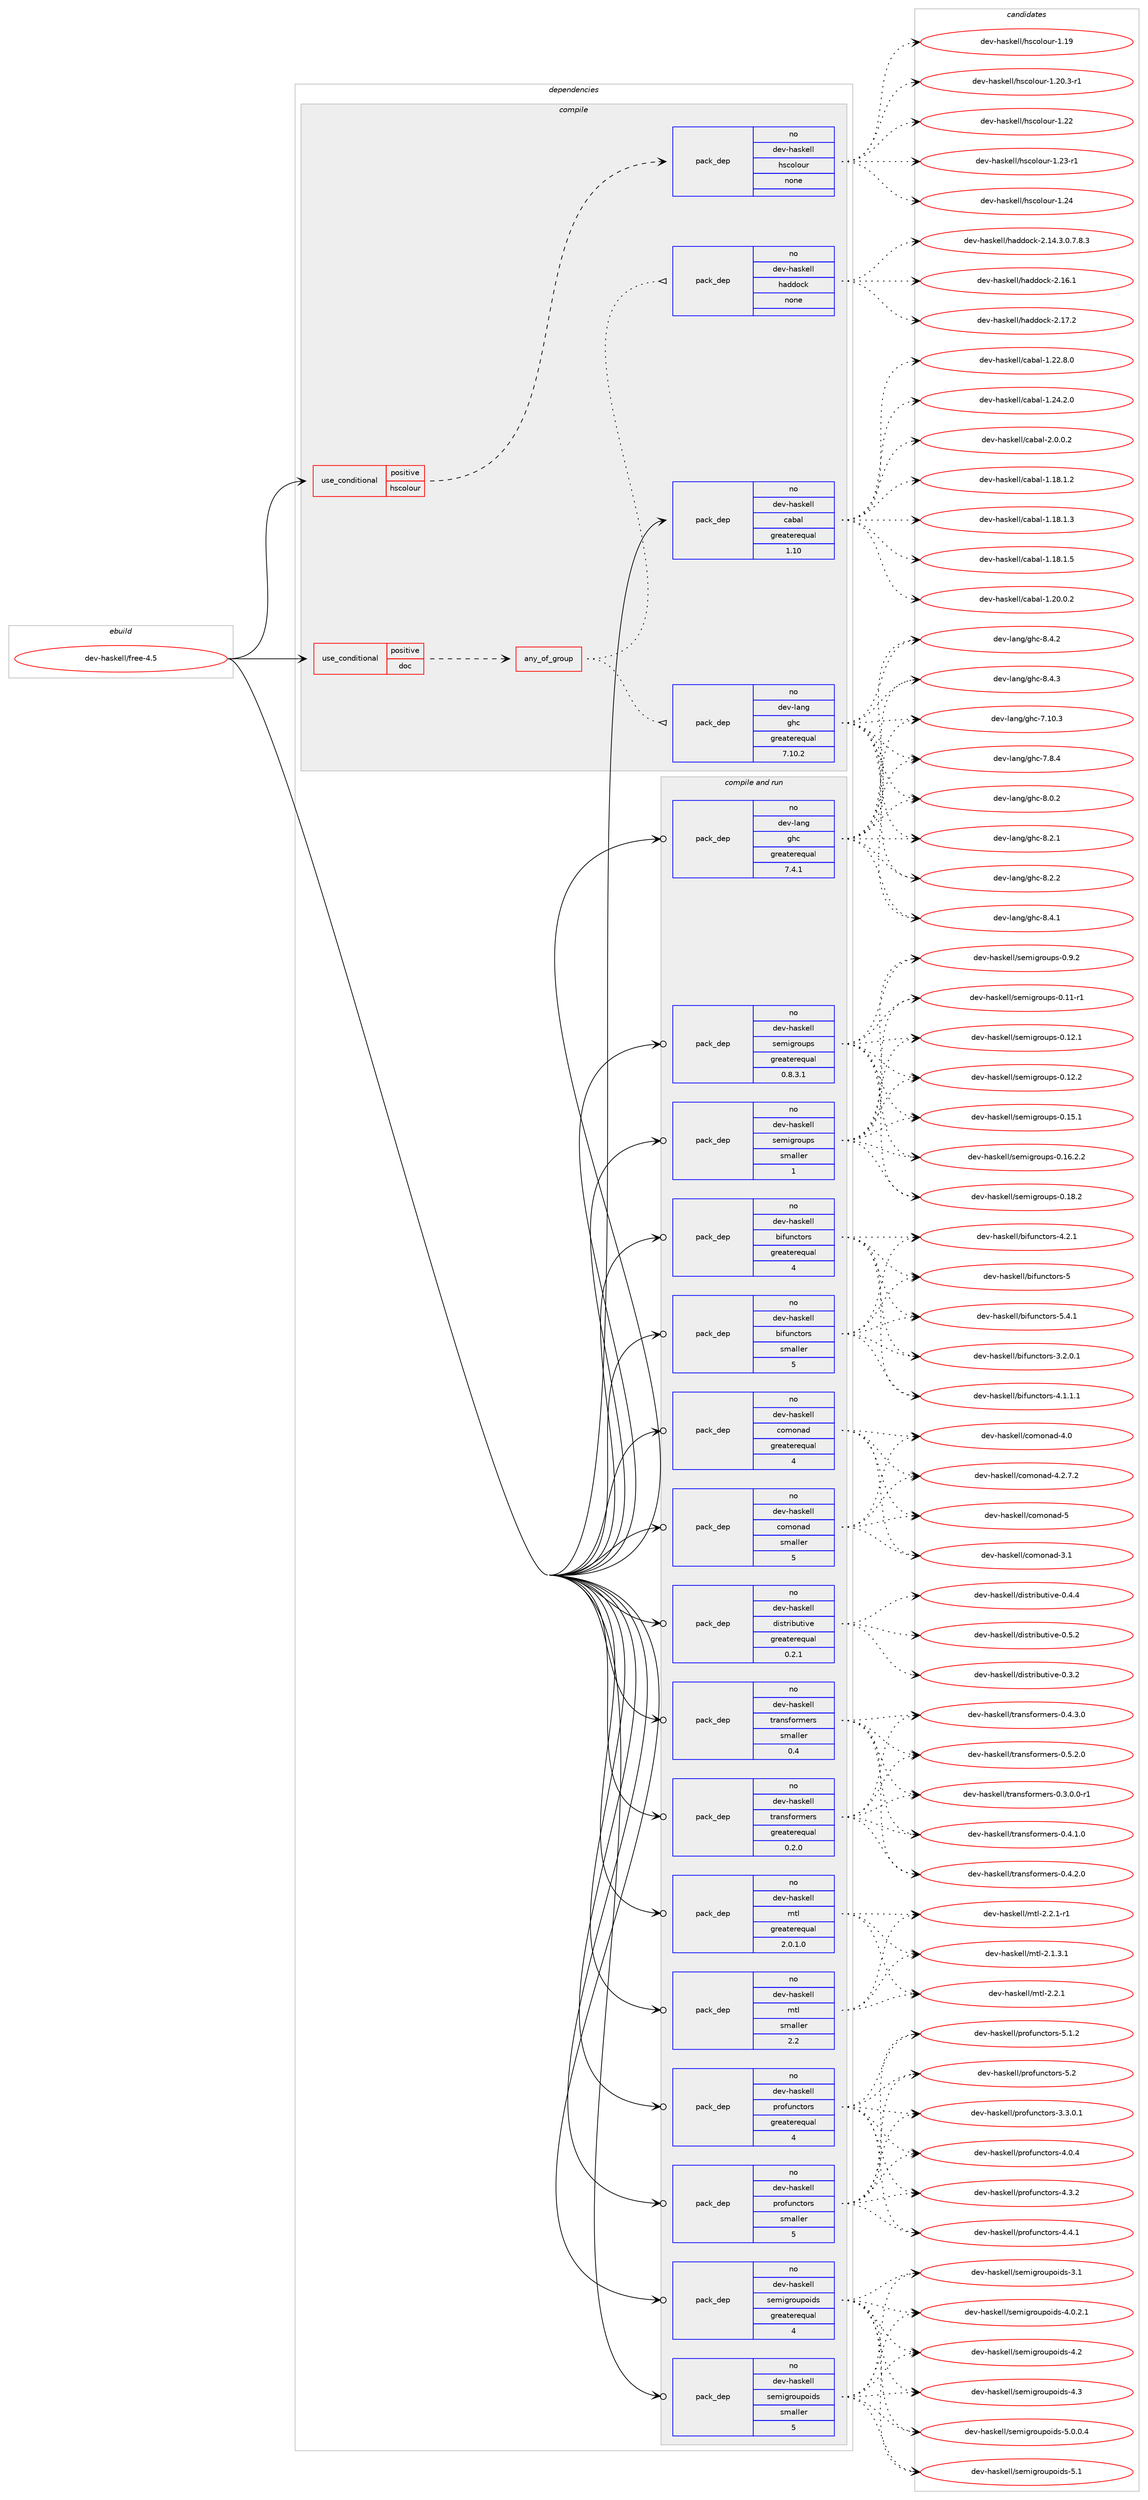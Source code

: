 digraph prolog {

# *************
# Graph options
# *************

newrank=true;
concentrate=true;
compound=true;
graph [rankdir=LR,fontname=Helvetica,fontsize=10,ranksep=1.5];#, ranksep=2.5, nodesep=0.2];
edge  [arrowhead=vee];
node  [fontname=Helvetica,fontsize=10];

# **********
# The ebuild
# **********

subgraph cluster_leftcol {
color=gray;
rank=same;
label=<<i>ebuild</i>>;
id [label="dev-haskell/free-4.5", color=red, width=4, href="../dev-haskell/free-4.5.svg"];
}

# ****************
# The dependencies
# ****************

subgraph cluster_midcol {
color=gray;
label=<<i>dependencies</i>>;
subgraph cluster_compile {
fillcolor="#eeeeee";
style=filled;
label=<<i>compile</i>>;
subgraph cond359612 {
dependency1332671 [label=<<TABLE BORDER="0" CELLBORDER="1" CELLSPACING="0" CELLPADDING="4"><TR><TD ROWSPAN="3" CELLPADDING="10">use_conditional</TD></TR><TR><TD>positive</TD></TR><TR><TD>doc</TD></TR></TABLE>>, shape=none, color=red];
subgraph any20905 {
dependency1332672 [label=<<TABLE BORDER="0" CELLBORDER="1" CELLSPACING="0" CELLPADDING="4"><TR><TD CELLPADDING="10">any_of_group</TD></TR></TABLE>>, shape=none, color=red];subgraph pack951602 {
dependency1332673 [label=<<TABLE BORDER="0" CELLBORDER="1" CELLSPACING="0" CELLPADDING="4" WIDTH="220"><TR><TD ROWSPAN="6" CELLPADDING="30">pack_dep</TD></TR><TR><TD WIDTH="110">no</TD></TR><TR><TD>dev-haskell</TD></TR><TR><TD>haddock</TD></TR><TR><TD>none</TD></TR><TR><TD></TD></TR></TABLE>>, shape=none, color=blue];
}
dependency1332672:e -> dependency1332673:w [weight=20,style="dotted",arrowhead="oinv"];
subgraph pack951603 {
dependency1332674 [label=<<TABLE BORDER="0" CELLBORDER="1" CELLSPACING="0" CELLPADDING="4" WIDTH="220"><TR><TD ROWSPAN="6" CELLPADDING="30">pack_dep</TD></TR><TR><TD WIDTH="110">no</TD></TR><TR><TD>dev-lang</TD></TR><TR><TD>ghc</TD></TR><TR><TD>greaterequal</TD></TR><TR><TD>7.10.2</TD></TR></TABLE>>, shape=none, color=blue];
}
dependency1332672:e -> dependency1332674:w [weight=20,style="dotted",arrowhead="oinv"];
}
dependency1332671:e -> dependency1332672:w [weight=20,style="dashed",arrowhead="vee"];
}
id:e -> dependency1332671:w [weight=20,style="solid",arrowhead="vee"];
subgraph cond359613 {
dependency1332675 [label=<<TABLE BORDER="0" CELLBORDER="1" CELLSPACING="0" CELLPADDING="4"><TR><TD ROWSPAN="3" CELLPADDING="10">use_conditional</TD></TR><TR><TD>positive</TD></TR><TR><TD>hscolour</TD></TR></TABLE>>, shape=none, color=red];
subgraph pack951604 {
dependency1332676 [label=<<TABLE BORDER="0" CELLBORDER="1" CELLSPACING="0" CELLPADDING="4" WIDTH="220"><TR><TD ROWSPAN="6" CELLPADDING="30">pack_dep</TD></TR><TR><TD WIDTH="110">no</TD></TR><TR><TD>dev-haskell</TD></TR><TR><TD>hscolour</TD></TR><TR><TD>none</TD></TR><TR><TD></TD></TR></TABLE>>, shape=none, color=blue];
}
dependency1332675:e -> dependency1332676:w [weight=20,style="dashed",arrowhead="vee"];
}
id:e -> dependency1332675:w [weight=20,style="solid",arrowhead="vee"];
subgraph pack951605 {
dependency1332677 [label=<<TABLE BORDER="0" CELLBORDER="1" CELLSPACING="0" CELLPADDING="4" WIDTH="220"><TR><TD ROWSPAN="6" CELLPADDING="30">pack_dep</TD></TR><TR><TD WIDTH="110">no</TD></TR><TR><TD>dev-haskell</TD></TR><TR><TD>cabal</TD></TR><TR><TD>greaterequal</TD></TR><TR><TD>1.10</TD></TR></TABLE>>, shape=none, color=blue];
}
id:e -> dependency1332677:w [weight=20,style="solid",arrowhead="vee"];
}
subgraph cluster_compileandrun {
fillcolor="#eeeeee";
style=filled;
label=<<i>compile and run</i>>;
subgraph pack951606 {
dependency1332678 [label=<<TABLE BORDER="0" CELLBORDER="1" CELLSPACING="0" CELLPADDING="4" WIDTH="220"><TR><TD ROWSPAN="6" CELLPADDING="30">pack_dep</TD></TR><TR><TD WIDTH="110">no</TD></TR><TR><TD>dev-haskell</TD></TR><TR><TD>bifunctors</TD></TR><TR><TD>greaterequal</TD></TR><TR><TD>4</TD></TR></TABLE>>, shape=none, color=blue];
}
id:e -> dependency1332678:w [weight=20,style="solid",arrowhead="odotvee"];
subgraph pack951607 {
dependency1332679 [label=<<TABLE BORDER="0" CELLBORDER="1" CELLSPACING="0" CELLPADDING="4" WIDTH="220"><TR><TD ROWSPAN="6" CELLPADDING="30">pack_dep</TD></TR><TR><TD WIDTH="110">no</TD></TR><TR><TD>dev-haskell</TD></TR><TR><TD>bifunctors</TD></TR><TR><TD>smaller</TD></TR><TR><TD>5</TD></TR></TABLE>>, shape=none, color=blue];
}
id:e -> dependency1332679:w [weight=20,style="solid",arrowhead="odotvee"];
subgraph pack951608 {
dependency1332680 [label=<<TABLE BORDER="0" CELLBORDER="1" CELLSPACING="0" CELLPADDING="4" WIDTH="220"><TR><TD ROWSPAN="6" CELLPADDING="30">pack_dep</TD></TR><TR><TD WIDTH="110">no</TD></TR><TR><TD>dev-haskell</TD></TR><TR><TD>comonad</TD></TR><TR><TD>greaterequal</TD></TR><TR><TD>4</TD></TR></TABLE>>, shape=none, color=blue];
}
id:e -> dependency1332680:w [weight=20,style="solid",arrowhead="odotvee"];
subgraph pack951609 {
dependency1332681 [label=<<TABLE BORDER="0" CELLBORDER="1" CELLSPACING="0" CELLPADDING="4" WIDTH="220"><TR><TD ROWSPAN="6" CELLPADDING="30">pack_dep</TD></TR><TR><TD WIDTH="110">no</TD></TR><TR><TD>dev-haskell</TD></TR><TR><TD>comonad</TD></TR><TR><TD>smaller</TD></TR><TR><TD>5</TD></TR></TABLE>>, shape=none, color=blue];
}
id:e -> dependency1332681:w [weight=20,style="solid",arrowhead="odotvee"];
subgraph pack951610 {
dependency1332682 [label=<<TABLE BORDER="0" CELLBORDER="1" CELLSPACING="0" CELLPADDING="4" WIDTH="220"><TR><TD ROWSPAN="6" CELLPADDING="30">pack_dep</TD></TR><TR><TD WIDTH="110">no</TD></TR><TR><TD>dev-haskell</TD></TR><TR><TD>distributive</TD></TR><TR><TD>greaterequal</TD></TR><TR><TD>0.2.1</TD></TR></TABLE>>, shape=none, color=blue];
}
id:e -> dependency1332682:w [weight=20,style="solid",arrowhead="odotvee"];
subgraph pack951611 {
dependency1332683 [label=<<TABLE BORDER="0" CELLBORDER="1" CELLSPACING="0" CELLPADDING="4" WIDTH="220"><TR><TD ROWSPAN="6" CELLPADDING="30">pack_dep</TD></TR><TR><TD WIDTH="110">no</TD></TR><TR><TD>dev-haskell</TD></TR><TR><TD>mtl</TD></TR><TR><TD>greaterequal</TD></TR><TR><TD>2.0.1.0</TD></TR></TABLE>>, shape=none, color=blue];
}
id:e -> dependency1332683:w [weight=20,style="solid",arrowhead="odotvee"];
subgraph pack951612 {
dependency1332684 [label=<<TABLE BORDER="0" CELLBORDER="1" CELLSPACING="0" CELLPADDING="4" WIDTH="220"><TR><TD ROWSPAN="6" CELLPADDING="30">pack_dep</TD></TR><TR><TD WIDTH="110">no</TD></TR><TR><TD>dev-haskell</TD></TR><TR><TD>mtl</TD></TR><TR><TD>smaller</TD></TR><TR><TD>2.2</TD></TR></TABLE>>, shape=none, color=blue];
}
id:e -> dependency1332684:w [weight=20,style="solid",arrowhead="odotvee"];
subgraph pack951613 {
dependency1332685 [label=<<TABLE BORDER="0" CELLBORDER="1" CELLSPACING="0" CELLPADDING="4" WIDTH="220"><TR><TD ROWSPAN="6" CELLPADDING="30">pack_dep</TD></TR><TR><TD WIDTH="110">no</TD></TR><TR><TD>dev-haskell</TD></TR><TR><TD>profunctors</TD></TR><TR><TD>greaterequal</TD></TR><TR><TD>4</TD></TR></TABLE>>, shape=none, color=blue];
}
id:e -> dependency1332685:w [weight=20,style="solid",arrowhead="odotvee"];
subgraph pack951614 {
dependency1332686 [label=<<TABLE BORDER="0" CELLBORDER="1" CELLSPACING="0" CELLPADDING="4" WIDTH="220"><TR><TD ROWSPAN="6" CELLPADDING="30">pack_dep</TD></TR><TR><TD WIDTH="110">no</TD></TR><TR><TD>dev-haskell</TD></TR><TR><TD>profunctors</TD></TR><TR><TD>smaller</TD></TR><TR><TD>5</TD></TR></TABLE>>, shape=none, color=blue];
}
id:e -> dependency1332686:w [weight=20,style="solid",arrowhead="odotvee"];
subgraph pack951615 {
dependency1332687 [label=<<TABLE BORDER="0" CELLBORDER="1" CELLSPACING="0" CELLPADDING="4" WIDTH="220"><TR><TD ROWSPAN="6" CELLPADDING="30">pack_dep</TD></TR><TR><TD WIDTH="110">no</TD></TR><TR><TD>dev-haskell</TD></TR><TR><TD>semigroupoids</TD></TR><TR><TD>greaterequal</TD></TR><TR><TD>4</TD></TR></TABLE>>, shape=none, color=blue];
}
id:e -> dependency1332687:w [weight=20,style="solid",arrowhead="odotvee"];
subgraph pack951616 {
dependency1332688 [label=<<TABLE BORDER="0" CELLBORDER="1" CELLSPACING="0" CELLPADDING="4" WIDTH="220"><TR><TD ROWSPAN="6" CELLPADDING="30">pack_dep</TD></TR><TR><TD WIDTH="110">no</TD></TR><TR><TD>dev-haskell</TD></TR><TR><TD>semigroupoids</TD></TR><TR><TD>smaller</TD></TR><TR><TD>5</TD></TR></TABLE>>, shape=none, color=blue];
}
id:e -> dependency1332688:w [weight=20,style="solid",arrowhead="odotvee"];
subgraph pack951617 {
dependency1332689 [label=<<TABLE BORDER="0" CELLBORDER="1" CELLSPACING="0" CELLPADDING="4" WIDTH="220"><TR><TD ROWSPAN="6" CELLPADDING="30">pack_dep</TD></TR><TR><TD WIDTH="110">no</TD></TR><TR><TD>dev-haskell</TD></TR><TR><TD>semigroups</TD></TR><TR><TD>greaterequal</TD></TR><TR><TD>0.8.3.1</TD></TR></TABLE>>, shape=none, color=blue];
}
id:e -> dependency1332689:w [weight=20,style="solid",arrowhead="odotvee"];
subgraph pack951618 {
dependency1332690 [label=<<TABLE BORDER="0" CELLBORDER="1" CELLSPACING="0" CELLPADDING="4" WIDTH="220"><TR><TD ROWSPAN="6" CELLPADDING="30">pack_dep</TD></TR><TR><TD WIDTH="110">no</TD></TR><TR><TD>dev-haskell</TD></TR><TR><TD>semigroups</TD></TR><TR><TD>smaller</TD></TR><TR><TD>1</TD></TR></TABLE>>, shape=none, color=blue];
}
id:e -> dependency1332690:w [weight=20,style="solid",arrowhead="odotvee"];
subgraph pack951619 {
dependency1332691 [label=<<TABLE BORDER="0" CELLBORDER="1" CELLSPACING="0" CELLPADDING="4" WIDTH="220"><TR><TD ROWSPAN="6" CELLPADDING="30">pack_dep</TD></TR><TR><TD WIDTH="110">no</TD></TR><TR><TD>dev-haskell</TD></TR><TR><TD>transformers</TD></TR><TR><TD>greaterequal</TD></TR><TR><TD>0.2.0</TD></TR></TABLE>>, shape=none, color=blue];
}
id:e -> dependency1332691:w [weight=20,style="solid",arrowhead="odotvee"];
subgraph pack951620 {
dependency1332692 [label=<<TABLE BORDER="0" CELLBORDER="1" CELLSPACING="0" CELLPADDING="4" WIDTH="220"><TR><TD ROWSPAN="6" CELLPADDING="30">pack_dep</TD></TR><TR><TD WIDTH="110">no</TD></TR><TR><TD>dev-haskell</TD></TR><TR><TD>transformers</TD></TR><TR><TD>smaller</TD></TR><TR><TD>0.4</TD></TR></TABLE>>, shape=none, color=blue];
}
id:e -> dependency1332692:w [weight=20,style="solid",arrowhead="odotvee"];
subgraph pack951621 {
dependency1332693 [label=<<TABLE BORDER="0" CELLBORDER="1" CELLSPACING="0" CELLPADDING="4" WIDTH="220"><TR><TD ROWSPAN="6" CELLPADDING="30">pack_dep</TD></TR><TR><TD WIDTH="110">no</TD></TR><TR><TD>dev-lang</TD></TR><TR><TD>ghc</TD></TR><TR><TD>greaterequal</TD></TR><TR><TD>7.4.1</TD></TR></TABLE>>, shape=none, color=blue];
}
id:e -> dependency1332693:w [weight=20,style="solid",arrowhead="odotvee"];
}
subgraph cluster_run {
fillcolor="#eeeeee";
style=filled;
label=<<i>run</i>>;
}
}

# **************
# The candidates
# **************

subgraph cluster_choices {
rank=same;
color=gray;
label=<<i>candidates</i>>;

subgraph choice951602 {
color=black;
nodesep=1;
choice1001011184510497115107101108108471049710010011199107455046495246514648465546564651 [label="dev-haskell/haddock-2.14.3.0.7.8.3", color=red, width=4,href="../dev-haskell/haddock-2.14.3.0.7.8.3.svg"];
choice100101118451049711510710110810847104971001001119910745504649544649 [label="dev-haskell/haddock-2.16.1", color=red, width=4,href="../dev-haskell/haddock-2.16.1.svg"];
choice100101118451049711510710110810847104971001001119910745504649554650 [label="dev-haskell/haddock-2.17.2", color=red, width=4,href="../dev-haskell/haddock-2.17.2.svg"];
dependency1332673:e -> choice1001011184510497115107101108108471049710010011199107455046495246514648465546564651:w [style=dotted,weight="100"];
dependency1332673:e -> choice100101118451049711510710110810847104971001001119910745504649544649:w [style=dotted,weight="100"];
dependency1332673:e -> choice100101118451049711510710110810847104971001001119910745504649554650:w [style=dotted,weight="100"];
}
subgraph choice951603 {
color=black;
nodesep=1;
choice1001011184510897110103471031049945554649484651 [label="dev-lang/ghc-7.10.3", color=red, width=4,href="../dev-lang/ghc-7.10.3.svg"];
choice10010111845108971101034710310499455546564652 [label="dev-lang/ghc-7.8.4", color=red, width=4,href="../dev-lang/ghc-7.8.4.svg"];
choice10010111845108971101034710310499455646484650 [label="dev-lang/ghc-8.0.2", color=red, width=4,href="../dev-lang/ghc-8.0.2.svg"];
choice10010111845108971101034710310499455646504649 [label="dev-lang/ghc-8.2.1", color=red, width=4,href="../dev-lang/ghc-8.2.1.svg"];
choice10010111845108971101034710310499455646504650 [label="dev-lang/ghc-8.2.2", color=red, width=4,href="../dev-lang/ghc-8.2.2.svg"];
choice10010111845108971101034710310499455646524649 [label="dev-lang/ghc-8.4.1", color=red, width=4,href="../dev-lang/ghc-8.4.1.svg"];
choice10010111845108971101034710310499455646524650 [label="dev-lang/ghc-8.4.2", color=red, width=4,href="../dev-lang/ghc-8.4.2.svg"];
choice10010111845108971101034710310499455646524651 [label="dev-lang/ghc-8.4.3", color=red, width=4,href="../dev-lang/ghc-8.4.3.svg"];
dependency1332674:e -> choice1001011184510897110103471031049945554649484651:w [style=dotted,weight="100"];
dependency1332674:e -> choice10010111845108971101034710310499455546564652:w [style=dotted,weight="100"];
dependency1332674:e -> choice10010111845108971101034710310499455646484650:w [style=dotted,weight="100"];
dependency1332674:e -> choice10010111845108971101034710310499455646504649:w [style=dotted,weight="100"];
dependency1332674:e -> choice10010111845108971101034710310499455646504650:w [style=dotted,weight="100"];
dependency1332674:e -> choice10010111845108971101034710310499455646524649:w [style=dotted,weight="100"];
dependency1332674:e -> choice10010111845108971101034710310499455646524650:w [style=dotted,weight="100"];
dependency1332674:e -> choice10010111845108971101034710310499455646524651:w [style=dotted,weight="100"];
}
subgraph choice951604 {
color=black;
nodesep=1;
choice100101118451049711510710110810847104115991111081111171144549464957 [label="dev-haskell/hscolour-1.19", color=red, width=4,href="../dev-haskell/hscolour-1.19.svg"];
choice10010111845104971151071011081084710411599111108111117114454946504846514511449 [label="dev-haskell/hscolour-1.20.3-r1", color=red, width=4,href="../dev-haskell/hscolour-1.20.3-r1.svg"];
choice100101118451049711510710110810847104115991111081111171144549465050 [label="dev-haskell/hscolour-1.22", color=red, width=4,href="../dev-haskell/hscolour-1.22.svg"];
choice1001011184510497115107101108108471041159911110811111711445494650514511449 [label="dev-haskell/hscolour-1.23-r1", color=red, width=4,href="../dev-haskell/hscolour-1.23-r1.svg"];
choice100101118451049711510710110810847104115991111081111171144549465052 [label="dev-haskell/hscolour-1.24", color=red, width=4,href="../dev-haskell/hscolour-1.24.svg"];
dependency1332676:e -> choice100101118451049711510710110810847104115991111081111171144549464957:w [style=dotted,weight="100"];
dependency1332676:e -> choice10010111845104971151071011081084710411599111108111117114454946504846514511449:w [style=dotted,weight="100"];
dependency1332676:e -> choice100101118451049711510710110810847104115991111081111171144549465050:w [style=dotted,weight="100"];
dependency1332676:e -> choice1001011184510497115107101108108471041159911110811111711445494650514511449:w [style=dotted,weight="100"];
dependency1332676:e -> choice100101118451049711510710110810847104115991111081111171144549465052:w [style=dotted,weight="100"];
}
subgraph choice951605 {
color=black;
nodesep=1;
choice10010111845104971151071011081084799979897108454946495646494650 [label="dev-haskell/cabal-1.18.1.2", color=red, width=4,href="../dev-haskell/cabal-1.18.1.2.svg"];
choice10010111845104971151071011081084799979897108454946495646494651 [label="dev-haskell/cabal-1.18.1.3", color=red, width=4,href="../dev-haskell/cabal-1.18.1.3.svg"];
choice10010111845104971151071011081084799979897108454946495646494653 [label="dev-haskell/cabal-1.18.1.5", color=red, width=4,href="../dev-haskell/cabal-1.18.1.5.svg"];
choice10010111845104971151071011081084799979897108454946504846484650 [label="dev-haskell/cabal-1.20.0.2", color=red, width=4,href="../dev-haskell/cabal-1.20.0.2.svg"];
choice10010111845104971151071011081084799979897108454946505046564648 [label="dev-haskell/cabal-1.22.8.0", color=red, width=4,href="../dev-haskell/cabal-1.22.8.0.svg"];
choice10010111845104971151071011081084799979897108454946505246504648 [label="dev-haskell/cabal-1.24.2.0", color=red, width=4,href="../dev-haskell/cabal-1.24.2.0.svg"];
choice100101118451049711510710110810847999798971084550464846484650 [label="dev-haskell/cabal-2.0.0.2", color=red, width=4,href="../dev-haskell/cabal-2.0.0.2.svg"];
dependency1332677:e -> choice10010111845104971151071011081084799979897108454946495646494650:w [style=dotted,weight="100"];
dependency1332677:e -> choice10010111845104971151071011081084799979897108454946495646494651:w [style=dotted,weight="100"];
dependency1332677:e -> choice10010111845104971151071011081084799979897108454946495646494653:w [style=dotted,weight="100"];
dependency1332677:e -> choice10010111845104971151071011081084799979897108454946504846484650:w [style=dotted,weight="100"];
dependency1332677:e -> choice10010111845104971151071011081084799979897108454946505046564648:w [style=dotted,weight="100"];
dependency1332677:e -> choice10010111845104971151071011081084799979897108454946505246504648:w [style=dotted,weight="100"];
dependency1332677:e -> choice100101118451049711510710110810847999798971084550464846484650:w [style=dotted,weight="100"];
}
subgraph choice951606 {
color=black;
nodesep=1;
choice10010111845104971151071011081084798105102117110991161111141154551465046484649 [label="dev-haskell/bifunctors-3.2.0.1", color=red, width=4,href="../dev-haskell/bifunctors-3.2.0.1.svg"];
choice10010111845104971151071011081084798105102117110991161111141154552464946494649 [label="dev-haskell/bifunctors-4.1.1.1", color=red, width=4,href="../dev-haskell/bifunctors-4.1.1.1.svg"];
choice1001011184510497115107101108108479810510211711099116111114115455246504649 [label="dev-haskell/bifunctors-4.2.1", color=red, width=4,href="../dev-haskell/bifunctors-4.2.1.svg"];
choice10010111845104971151071011081084798105102117110991161111141154553 [label="dev-haskell/bifunctors-5", color=red, width=4,href="../dev-haskell/bifunctors-5.svg"];
choice1001011184510497115107101108108479810510211711099116111114115455346524649 [label="dev-haskell/bifunctors-5.4.1", color=red, width=4,href="../dev-haskell/bifunctors-5.4.1.svg"];
dependency1332678:e -> choice10010111845104971151071011081084798105102117110991161111141154551465046484649:w [style=dotted,weight="100"];
dependency1332678:e -> choice10010111845104971151071011081084798105102117110991161111141154552464946494649:w [style=dotted,weight="100"];
dependency1332678:e -> choice1001011184510497115107101108108479810510211711099116111114115455246504649:w [style=dotted,weight="100"];
dependency1332678:e -> choice10010111845104971151071011081084798105102117110991161111141154553:w [style=dotted,weight="100"];
dependency1332678:e -> choice1001011184510497115107101108108479810510211711099116111114115455346524649:w [style=dotted,weight="100"];
}
subgraph choice951607 {
color=black;
nodesep=1;
choice10010111845104971151071011081084798105102117110991161111141154551465046484649 [label="dev-haskell/bifunctors-3.2.0.1", color=red, width=4,href="../dev-haskell/bifunctors-3.2.0.1.svg"];
choice10010111845104971151071011081084798105102117110991161111141154552464946494649 [label="dev-haskell/bifunctors-4.1.1.1", color=red, width=4,href="../dev-haskell/bifunctors-4.1.1.1.svg"];
choice1001011184510497115107101108108479810510211711099116111114115455246504649 [label="dev-haskell/bifunctors-4.2.1", color=red, width=4,href="../dev-haskell/bifunctors-4.2.1.svg"];
choice10010111845104971151071011081084798105102117110991161111141154553 [label="dev-haskell/bifunctors-5", color=red, width=4,href="../dev-haskell/bifunctors-5.svg"];
choice1001011184510497115107101108108479810510211711099116111114115455346524649 [label="dev-haskell/bifunctors-5.4.1", color=red, width=4,href="../dev-haskell/bifunctors-5.4.1.svg"];
dependency1332679:e -> choice10010111845104971151071011081084798105102117110991161111141154551465046484649:w [style=dotted,weight="100"];
dependency1332679:e -> choice10010111845104971151071011081084798105102117110991161111141154552464946494649:w [style=dotted,weight="100"];
dependency1332679:e -> choice1001011184510497115107101108108479810510211711099116111114115455246504649:w [style=dotted,weight="100"];
dependency1332679:e -> choice10010111845104971151071011081084798105102117110991161111141154553:w [style=dotted,weight="100"];
dependency1332679:e -> choice1001011184510497115107101108108479810510211711099116111114115455346524649:w [style=dotted,weight="100"];
}
subgraph choice951608 {
color=black;
nodesep=1;
choice100101118451049711510710110810847991111091111109710045514649 [label="dev-haskell/comonad-3.1", color=red, width=4,href="../dev-haskell/comonad-3.1.svg"];
choice100101118451049711510710110810847991111091111109710045524648 [label="dev-haskell/comonad-4.0", color=red, width=4,href="../dev-haskell/comonad-4.0.svg"];
choice10010111845104971151071011081084799111109111110971004552465046554650 [label="dev-haskell/comonad-4.2.7.2", color=red, width=4,href="../dev-haskell/comonad-4.2.7.2.svg"];
choice10010111845104971151071011081084799111109111110971004553 [label="dev-haskell/comonad-5", color=red, width=4,href="../dev-haskell/comonad-5.svg"];
dependency1332680:e -> choice100101118451049711510710110810847991111091111109710045514649:w [style=dotted,weight="100"];
dependency1332680:e -> choice100101118451049711510710110810847991111091111109710045524648:w [style=dotted,weight="100"];
dependency1332680:e -> choice10010111845104971151071011081084799111109111110971004552465046554650:w [style=dotted,weight="100"];
dependency1332680:e -> choice10010111845104971151071011081084799111109111110971004553:w [style=dotted,weight="100"];
}
subgraph choice951609 {
color=black;
nodesep=1;
choice100101118451049711510710110810847991111091111109710045514649 [label="dev-haskell/comonad-3.1", color=red, width=4,href="../dev-haskell/comonad-3.1.svg"];
choice100101118451049711510710110810847991111091111109710045524648 [label="dev-haskell/comonad-4.0", color=red, width=4,href="../dev-haskell/comonad-4.0.svg"];
choice10010111845104971151071011081084799111109111110971004552465046554650 [label="dev-haskell/comonad-4.2.7.2", color=red, width=4,href="../dev-haskell/comonad-4.2.7.2.svg"];
choice10010111845104971151071011081084799111109111110971004553 [label="dev-haskell/comonad-5", color=red, width=4,href="../dev-haskell/comonad-5.svg"];
dependency1332681:e -> choice100101118451049711510710110810847991111091111109710045514649:w [style=dotted,weight="100"];
dependency1332681:e -> choice100101118451049711510710110810847991111091111109710045524648:w [style=dotted,weight="100"];
dependency1332681:e -> choice10010111845104971151071011081084799111109111110971004552465046554650:w [style=dotted,weight="100"];
dependency1332681:e -> choice10010111845104971151071011081084799111109111110971004553:w [style=dotted,weight="100"];
}
subgraph choice951610 {
color=black;
nodesep=1;
choice10010111845104971151071011081084710010511511611410598117116105118101454846514650 [label="dev-haskell/distributive-0.3.2", color=red, width=4,href="../dev-haskell/distributive-0.3.2.svg"];
choice10010111845104971151071011081084710010511511611410598117116105118101454846524652 [label="dev-haskell/distributive-0.4.4", color=red, width=4,href="../dev-haskell/distributive-0.4.4.svg"];
choice10010111845104971151071011081084710010511511611410598117116105118101454846534650 [label="dev-haskell/distributive-0.5.2", color=red, width=4,href="../dev-haskell/distributive-0.5.2.svg"];
dependency1332682:e -> choice10010111845104971151071011081084710010511511611410598117116105118101454846514650:w [style=dotted,weight="100"];
dependency1332682:e -> choice10010111845104971151071011081084710010511511611410598117116105118101454846524652:w [style=dotted,weight="100"];
dependency1332682:e -> choice10010111845104971151071011081084710010511511611410598117116105118101454846534650:w [style=dotted,weight="100"];
}
subgraph choice951611 {
color=black;
nodesep=1;
choice1001011184510497115107101108108471091161084550464946514649 [label="dev-haskell/mtl-2.1.3.1", color=red, width=4,href="../dev-haskell/mtl-2.1.3.1.svg"];
choice100101118451049711510710110810847109116108455046504649 [label="dev-haskell/mtl-2.2.1", color=red, width=4,href="../dev-haskell/mtl-2.2.1.svg"];
choice1001011184510497115107101108108471091161084550465046494511449 [label="dev-haskell/mtl-2.2.1-r1", color=red, width=4,href="../dev-haskell/mtl-2.2.1-r1.svg"];
dependency1332683:e -> choice1001011184510497115107101108108471091161084550464946514649:w [style=dotted,weight="100"];
dependency1332683:e -> choice100101118451049711510710110810847109116108455046504649:w [style=dotted,weight="100"];
dependency1332683:e -> choice1001011184510497115107101108108471091161084550465046494511449:w [style=dotted,weight="100"];
}
subgraph choice951612 {
color=black;
nodesep=1;
choice1001011184510497115107101108108471091161084550464946514649 [label="dev-haskell/mtl-2.1.3.1", color=red, width=4,href="../dev-haskell/mtl-2.1.3.1.svg"];
choice100101118451049711510710110810847109116108455046504649 [label="dev-haskell/mtl-2.2.1", color=red, width=4,href="../dev-haskell/mtl-2.2.1.svg"];
choice1001011184510497115107101108108471091161084550465046494511449 [label="dev-haskell/mtl-2.2.1-r1", color=red, width=4,href="../dev-haskell/mtl-2.2.1-r1.svg"];
dependency1332684:e -> choice1001011184510497115107101108108471091161084550464946514649:w [style=dotted,weight="100"];
dependency1332684:e -> choice100101118451049711510710110810847109116108455046504649:w [style=dotted,weight="100"];
dependency1332684:e -> choice1001011184510497115107101108108471091161084550465046494511449:w [style=dotted,weight="100"];
}
subgraph choice951613 {
color=black;
nodesep=1;
choice100101118451049711510710110810847112114111102117110991161111141154551465146484649 [label="dev-haskell/profunctors-3.3.0.1", color=red, width=4,href="../dev-haskell/profunctors-3.3.0.1.svg"];
choice10010111845104971151071011081084711211411110211711099116111114115455246484652 [label="dev-haskell/profunctors-4.0.4", color=red, width=4,href="../dev-haskell/profunctors-4.0.4.svg"];
choice10010111845104971151071011081084711211411110211711099116111114115455246514650 [label="dev-haskell/profunctors-4.3.2", color=red, width=4,href="../dev-haskell/profunctors-4.3.2.svg"];
choice10010111845104971151071011081084711211411110211711099116111114115455246524649 [label="dev-haskell/profunctors-4.4.1", color=red, width=4,href="../dev-haskell/profunctors-4.4.1.svg"];
choice10010111845104971151071011081084711211411110211711099116111114115455346494650 [label="dev-haskell/profunctors-5.1.2", color=red, width=4,href="../dev-haskell/profunctors-5.1.2.svg"];
choice1001011184510497115107101108108471121141111021171109911611111411545534650 [label="dev-haskell/profunctors-5.2", color=red, width=4,href="../dev-haskell/profunctors-5.2.svg"];
dependency1332685:e -> choice100101118451049711510710110810847112114111102117110991161111141154551465146484649:w [style=dotted,weight="100"];
dependency1332685:e -> choice10010111845104971151071011081084711211411110211711099116111114115455246484652:w [style=dotted,weight="100"];
dependency1332685:e -> choice10010111845104971151071011081084711211411110211711099116111114115455246514650:w [style=dotted,weight="100"];
dependency1332685:e -> choice10010111845104971151071011081084711211411110211711099116111114115455246524649:w [style=dotted,weight="100"];
dependency1332685:e -> choice10010111845104971151071011081084711211411110211711099116111114115455346494650:w [style=dotted,weight="100"];
dependency1332685:e -> choice1001011184510497115107101108108471121141111021171109911611111411545534650:w [style=dotted,weight="100"];
}
subgraph choice951614 {
color=black;
nodesep=1;
choice100101118451049711510710110810847112114111102117110991161111141154551465146484649 [label="dev-haskell/profunctors-3.3.0.1", color=red, width=4,href="../dev-haskell/profunctors-3.3.0.1.svg"];
choice10010111845104971151071011081084711211411110211711099116111114115455246484652 [label="dev-haskell/profunctors-4.0.4", color=red, width=4,href="../dev-haskell/profunctors-4.0.4.svg"];
choice10010111845104971151071011081084711211411110211711099116111114115455246514650 [label="dev-haskell/profunctors-4.3.2", color=red, width=4,href="../dev-haskell/profunctors-4.3.2.svg"];
choice10010111845104971151071011081084711211411110211711099116111114115455246524649 [label="dev-haskell/profunctors-4.4.1", color=red, width=4,href="../dev-haskell/profunctors-4.4.1.svg"];
choice10010111845104971151071011081084711211411110211711099116111114115455346494650 [label="dev-haskell/profunctors-5.1.2", color=red, width=4,href="../dev-haskell/profunctors-5.1.2.svg"];
choice1001011184510497115107101108108471121141111021171109911611111411545534650 [label="dev-haskell/profunctors-5.2", color=red, width=4,href="../dev-haskell/profunctors-5.2.svg"];
dependency1332686:e -> choice100101118451049711510710110810847112114111102117110991161111141154551465146484649:w [style=dotted,weight="100"];
dependency1332686:e -> choice10010111845104971151071011081084711211411110211711099116111114115455246484652:w [style=dotted,weight="100"];
dependency1332686:e -> choice10010111845104971151071011081084711211411110211711099116111114115455246514650:w [style=dotted,weight="100"];
dependency1332686:e -> choice10010111845104971151071011081084711211411110211711099116111114115455246524649:w [style=dotted,weight="100"];
dependency1332686:e -> choice10010111845104971151071011081084711211411110211711099116111114115455346494650:w [style=dotted,weight="100"];
dependency1332686:e -> choice1001011184510497115107101108108471121141111021171109911611111411545534650:w [style=dotted,weight="100"];
}
subgraph choice951615 {
color=black;
nodesep=1;
choice10010111845104971151071011081084711510110910510311411111711211110510011545514649 [label="dev-haskell/semigroupoids-3.1", color=red, width=4,href="../dev-haskell/semigroupoids-3.1.svg"];
choice1001011184510497115107101108108471151011091051031141111171121111051001154552464846504649 [label="dev-haskell/semigroupoids-4.0.2.1", color=red, width=4,href="../dev-haskell/semigroupoids-4.0.2.1.svg"];
choice10010111845104971151071011081084711510110910510311411111711211110510011545524650 [label="dev-haskell/semigroupoids-4.2", color=red, width=4,href="../dev-haskell/semigroupoids-4.2.svg"];
choice10010111845104971151071011081084711510110910510311411111711211110510011545524651 [label="dev-haskell/semigroupoids-4.3", color=red, width=4,href="../dev-haskell/semigroupoids-4.3.svg"];
choice1001011184510497115107101108108471151011091051031141111171121111051001154553464846484652 [label="dev-haskell/semigroupoids-5.0.0.4", color=red, width=4,href="../dev-haskell/semigroupoids-5.0.0.4.svg"];
choice10010111845104971151071011081084711510110910510311411111711211110510011545534649 [label="dev-haskell/semigroupoids-5.1", color=red, width=4,href="../dev-haskell/semigroupoids-5.1.svg"];
dependency1332687:e -> choice10010111845104971151071011081084711510110910510311411111711211110510011545514649:w [style=dotted,weight="100"];
dependency1332687:e -> choice1001011184510497115107101108108471151011091051031141111171121111051001154552464846504649:w [style=dotted,weight="100"];
dependency1332687:e -> choice10010111845104971151071011081084711510110910510311411111711211110510011545524650:w [style=dotted,weight="100"];
dependency1332687:e -> choice10010111845104971151071011081084711510110910510311411111711211110510011545524651:w [style=dotted,weight="100"];
dependency1332687:e -> choice1001011184510497115107101108108471151011091051031141111171121111051001154553464846484652:w [style=dotted,weight="100"];
dependency1332687:e -> choice10010111845104971151071011081084711510110910510311411111711211110510011545534649:w [style=dotted,weight="100"];
}
subgraph choice951616 {
color=black;
nodesep=1;
choice10010111845104971151071011081084711510110910510311411111711211110510011545514649 [label="dev-haskell/semigroupoids-3.1", color=red, width=4,href="../dev-haskell/semigroupoids-3.1.svg"];
choice1001011184510497115107101108108471151011091051031141111171121111051001154552464846504649 [label="dev-haskell/semigroupoids-4.0.2.1", color=red, width=4,href="../dev-haskell/semigroupoids-4.0.2.1.svg"];
choice10010111845104971151071011081084711510110910510311411111711211110510011545524650 [label="dev-haskell/semigroupoids-4.2", color=red, width=4,href="../dev-haskell/semigroupoids-4.2.svg"];
choice10010111845104971151071011081084711510110910510311411111711211110510011545524651 [label="dev-haskell/semigroupoids-4.3", color=red, width=4,href="../dev-haskell/semigroupoids-4.3.svg"];
choice1001011184510497115107101108108471151011091051031141111171121111051001154553464846484652 [label="dev-haskell/semigroupoids-5.0.0.4", color=red, width=4,href="../dev-haskell/semigroupoids-5.0.0.4.svg"];
choice10010111845104971151071011081084711510110910510311411111711211110510011545534649 [label="dev-haskell/semigroupoids-5.1", color=red, width=4,href="../dev-haskell/semigroupoids-5.1.svg"];
dependency1332688:e -> choice10010111845104971151071011081084711510110910510311411111711211110510011545514649:w [style=dotted,weight="100"];
dependency1332688:e -> choice1001011184510497115107101108108471151011091051031141111171121111051001154552464846504649:w [style=dotted,weight="100"];
dependency1332688:e -> choice10010111845104971151071011081084711510110910510311411111711211110510011545524650:w [style=dotted,weight="100"];
dependency1332688:e -> choice10010111845104971151071011081084711510110910510311411111711211110510011545524651:w [style=dotted,weight="100"];
dependency1332688:e -> choice1001011184510497115107101108108471151011091051031141111171121111051001154553464846484652:w [style=dotted,weight="100"];
dependency1332688:e -> choice10010111845104971151071011081084711510110910510311411111711211110510011545534649:w [style=dotted,weight="100"];
}
subgraph choice951617 {
color=black;
nodesep=1;
choice10010111845104971151071011081084711510110910510311411111711211545484649494511449 [label="dev-haskell/semigroups-0.11-r1", color=red, width=4,href="../dev-haskell/semigroups-0.11-r1.svg"];
choice10010111845104971151071011081084711510110910510311411111711211545484649504649 [label="dev-haskell/semigroups-0.12.1", color=red, width=4,href="../dev-haskell/semigroups-0.12.1.svg"];
choice10010111845104971151071011081084711510110910510311411111711211545484649504650 [label="dev-haskell/semigroups-0.12.2", color=red, width=4,href="../dev-haskell/semigroups-0.12.2.svg"];
choice10010111845104971151071011081084711510110910510311411111711211545484649534649 [label="dev-haskell/semigroups-0.15.1", color=red, width=4,href="../dev-haskell/semigroups-0.15.1.svg"];
choice100101118451049711510710110810847115101109105103114111117112115454846495446504650 [label="dev-haskell/semigroups-0.16.2.2", color=red, width=4,href="../dev-haskell/semigroups-0.16.2.2.svg"];
choice10010111845104971151071011081084711510110910510311411111711211545484649564650 [label="dev-haskell/semigroups-0.18.2", color=red, width=4,href="../dev-haskell/semigroups-0.18.2.svg"];
choice100101118451049711510710110810847115101109105103114111117112115454846574650 [label="dev-haskell/semigroups-0.9.2", color=red, width=4,href="../dev-haskell/semigroups-0.9.2.svg"];
dependency1332689:e -> choice10010111845104971151071011081084711510110910510311411111711211545484649494511449:w [style=dotted,weight="100"];
dependency1332689:e -> choice10010111845104971151071011081084711510110910510311411111711211545484649504649:w [style=dotted,weight="100"];
dependency1332689:e -> choice10010111845104971151071011081084711510110910510311411111711211545484649504650:w [style=dotted,weight="100"];
dependency1332689:e -> choice10010111845104971151071011081084711510110910510311411111711211545484649534649:w [style=dotted,weight="100"];
dependency1332689:e -> choice100101118451049711510710110810847115101109105103114111117112115454846495446504650:w [style=dotted,weight="100"];
dependency1332689:e -> choice10010111845104971151071011081084711510110910510311411111711211545484649564650:w [style=dotted,weight="100"];
dependency1332689:e -> choice100101118451049711510710110810847115101109105103114111117112115454846574650:w [style=dotted,weight="100"];
}
subgraph choice951618 {
color=black;
nodesep=1;
choice10010111845104971151071011081084711510110910510311411111711211545484649494511449 [label="dev-haskell/semigroups-0.11-r1", color=red, width=4,href="../dev-haskell/semigroups-0.11-r1.svg"];
choice10010111845104971151071011081084711510110910510311411111711211545484649504649 [label="dev-haskell/semigroups-0.12.1", color=red, width=4,href="../dev-haskell/semigroups-0.12.1.svg"];
choice10010111845104971151071011081084711510110910510311411111711211545484649504650 [label="dev-haskell/semigroups-0.12.2", color=red, width=4,href="../dev-haskell/semigroups-0.12.2.svg"];
choice10010111845104971151071011081084711510110910510311411111711211545484649534649 [label="dev-haskell/semigroups-0.15.1", color=red, width=4,href="../dev-haskell/semigroups-0.15.1.svg"];
choice100101118451049711510710110810847115101109105103114111117112115454846495446504650 [label="dev-haskell/semigroups-0.16.2.2", color=red, width=4,href="../dev-haskell/semigroups-0.16.2.2.svg"];
choice10010111845104971151071011081084711510110910510311411111711211545484649564650 [label="dev-haskell/semigroups-0.18.2", color=red, width=4,href="../dev-haskell/semigroups-0.18.2.svg"];
choice100101118451049711510710110810847115101109105103114111117112115454846574650 [label="dev-haskell/semigroups-0.9.2", color=red, width=4,href="../dev-haskell/semigroups-0.9.2.svg"];
dependency1332690:e -> choice10010111845104971151071011081084711510110910510311411111711211545484649494511449:w [style=dotted,weight="100"];
dependency1332690:e -> choice10010111845104971151071011081084711510110910510311411111711211545484649504649:w [style=dotted,weight="100"];
dependency1332690:e -> choice10010111845104971151071011081084711510110910510311411111711211545484649504650:w [style=dotted,weight="100"];
dependency1332690:e -> choice10010111845104971151071011081084711510110910510311411111711211545484649534649:w [style=dotted,weight="100"];
dependency1332690:e -> choice100101118451049711510710110810847115101109105103114111117112115454846495446504650:w [style=dotted,weight="100"];
dependency1332690:e -> choice10010111845104971151071011081084711510110910510311411111711211545484649564650:w [style=dotted,weight="100"];
dependency1332690:e -> choice100101118451049711510710110810847115101109105103114111117112115454846574650:w [style=dotted,weight="100"];
}
subgraph choice951619 {
color=black;
nodesep=1;
choice1001011184510497115107101108108471161149711011510211111410910111411545484651464846484511449 [label="dev-haskell/transformers-0.3.0.0-r1", color=red, width=4,href="../dev-haskell/transformers-0.3.0.0-r1.svg"];
choice100101118451049711510710110810847116114971101151021111141091011141154548465246494648 [label="dev-haskell/transformers-0.4.1.0", color=red, width=4,href="../dev-haskell/transformers-0.4.1.0.svg"];
choice100101118451049711510710110810847116114971101151021111141091011141154548465246504648 [label="dev-haskell/transformers-0.4.2.0", color=red, width=4,href="../dev-haskell/transformers-0.4.2.0.svg"];
choice100101118451049711510710110810847116114971101151021111141091011141154548465246514648 [label="dev-haskell/transformers-0.4.3.0", color=red, width=4,href="../dev-haskell/transformers-0.4.3.0.svg"];
choice100101118451049711510710110810847116114971101151021111141091011141154548465346504648 [label="dev-haskell/transformers-0.5.2.0", color=red, width=4,href="../dev-haskell/transformers-0.5.2.0.svg"];
dependency1332691:e -> choice1001011184510497115107101108108471161149711011510211111410910111411545484651464846484511449:w [style=dotted,weight="100"];
dependency1332691:e -> choice100101118451049711510710110810847116114971101151021111141091011141154548465246494648:w [style=dotted,weight="100"];
dependency1332691:e -> choice100101118451049711510710110810847116114971101151021111141091011141154548465246504648:w [style=dotted,weight="100"];
dependency1332691:e -> choice100101118451049711510710110810847116114971101151021111141091011141154548465246514648:w [style=dotted,weight="100"];
dependency1332691:e -> choice100101118451049711510710110810847116114971101151021111141091011141154548465346504648:w [style=dotted,weight="100"];
}
subgraph choice951620 {
color=black;
nodesep=1;
choice1001011184510497115107101108108471161149711011510211111410910111411545484651464846484511449 [label="dev-haskell/transformers-0.3.0.0-r1", color=red, width=4,href="../dev-haskell/transformers-0.3.0.0-r1.svg"];
choice100101118451049711510710110810847116114971101151021111141091011141154548465246494648 [label="dev-haskell/transformers-0.4.1.0", color=red, width=4,href="../dev-haskell/transformers-0.4.1.0.svg"];
choice100101118451049711510710110810847116114971101151021111141091011141154548465246504648 [label="dev-haskell/transformers-0.4.2.0", color=red, width=4,href="../dev-haskell/transformers-0.4.2.0.svg"];
choice100101118451049711510710110810847116114971101151021111141091011141154548465246514648 [label="dev-haskell/transformers-0.4.3.0", color=red, width=4,href="../dev-haskell/transformers-0.4.3.0.svg"];
choice100101118451049711510710110810847116114971101151021111141091011141154548465346504648 [label="dev-haskell/transformers-0.5.2.0", color=red, width=4,href="../dev-haskell/transformers-0.5.2.0.svg"];
dependency1332692:e -> choice1001011184510497115107101108108471161149711011510211111410910111411545484651464846484511449:w [style=dotted,weight="100"];
dependency1332692:e -> choice100101118451049711510710110810847116114971101151021111141091011141154548465246494648:w [style=dotted,weight="100"];
dependency1332692:e -> choice100101118451049711510710110810847116114971101151021111141091011141154548465246504648:w [style=dotted,weight="100"];
dependency1332692:e -> choice100101118451049711510710110810847116114971101151021111141091011141154548465246514648:w [style=dotted,weight="100"];
dependency1332692:e -> choice100101118451049711510710110810847116114971101151021111141091011141154548465346504648:w [style=dotted,weight="100"];
}
subgraph choice951621 {
color=black;
nodesep=1;
choice1001011184510897110103471031049945554649484651 [label="dev-lang/ghc-7.10.3", color=red, width=4,href="../dev-lang/ghc-7.10.3.svg"];
choice10010111845108971101034710310499455546564652 [label="dev-lang/ghc-7.8.4", color=red, width=4,href="../dev-lang/ghc-7.8.4.svg"];
choice10010111845108971101034710310499455646484650 [label="dev-lang/ghc-8.0.2", color=red, width=4,href="../dev-lang/ghc-8.0.2.svg"];
choice10010111845108971101034710310499455646504649 [label="dev-lang/ghc-8.2.1", color=red, width=4,href="../dev-lang/ghc-8.2.1.svg"];
choice10010111845108971101034710310499455646504650 [label="dev-lang/ghc-8.2.2", color=red, width=4,href="../dev-lang/ghc-8.2.2.svg"];
choice10010111845108971101034710310499455646524649 [label="dev-lang/ghc-8.4.1", color=red, width=4,href="../dev-lang/ghc-8.4.1.svg"];
choice10010111845108971101034710310499455646524650 [label="dev-lang/ghc-8.4.2", color=red, width=4,href="../dev-lang/ghc-8.4.2.svg"];
choice10010111845108971101034710310499455646524651 [label="dev-lang/ghc-8.4.3", color=red, width=4,href="../dev-lang/ghc-8.4.3.svg"];
dependency1332693:e -> choice1001011184510897110103471031049945554649484651:w [style=dotted,weight="100"];
dependency1332693:e -> choice10010111845108971101034710310499455546564652:w [style=dotted,weight="100"];
dependency1332693:e -> choice10010111845108971101034710310499455646484650:w [style=dotted,weight="100"];
dependency1332693:e -> choice10010111845108971101034710310499455646504649:w [style=dotted,weight="100"];
dependency1332693:e -> choice10010111845108971101034710310499455646504650:w [style=dotted,weight="100"];
dependency1332693:e -> choice10010111845108971101034710310499455646524649:w [style=dotted,weight="100"];
dependency1332693:e -> choice10010111845108971101034710310499455646524650:w [style=dotted,weight="100"];
dependency1332693:e -> choice10010111845108971101034710310499455646524651:w [style=dotted,weight="100"];
}
}

}
